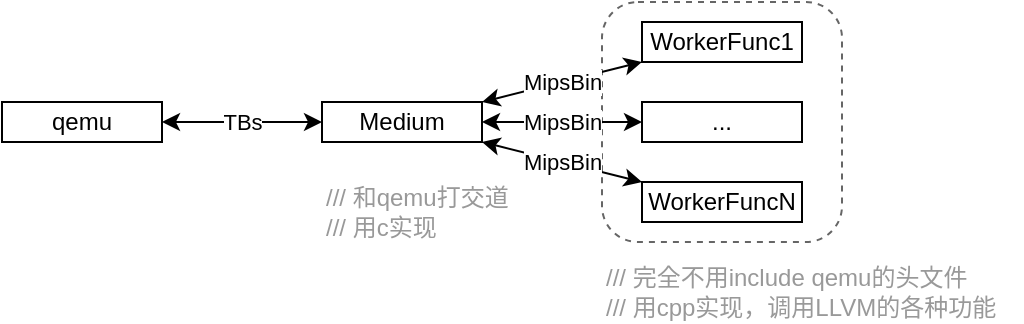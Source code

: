 <mxfile version="12.3.2" type="device" pages="1">
  <diagram id="WLA-NcyHlWeGNWzduYpU" name="Page-1">
    <mxGraphModel dx="653" dy="403" grid="1" gridSize="10" guides="0" tooltips="1" connect="1" arrows="1" fold="1" page="1" pageScale="1" pageWidth="827" pageHeight="1169" math="0" shadow="0">
      <root>
        <mxCell id="0"/>
        <mxCell id="1" parent="0"/>
        <mxCell id="UYvX5YDcw8MQ0DAXOoVj-12" value="" style="rounded=1;whiteSpace=wrap;html=1;fillColor=none;dashed=1;strokeColor=#666666;fontColor=#333333;" vertex="1" parent="1">
          <mxGeometry x="380" y="30" width="120" height="120" as="geometry"/>
        </mxCell>
        <mxCell id="UYvX5YDcw8MQ0DAXOoVj-1" value="qemu" style="rounded=0;whiteSpace=wrap;html=1;" vertex="1" parent="1">
          <mxGeometry x="80" y="80" width="80" height="20" as="geometry"/>
        </mxCell>
        <mxCell id="UYvX5YDcw8MQ0DAXOoVj-2" value="Medium" style="rounded=0;whiteSpace=wrap;html=1;" vertex="1" parent="1">
          <mxGeometry x="240" y="80" width="80" height="20" as="geometry"/>
        </mxCell>
        <mxCell id="UYvX5YDcw8MQ0DAXOoVj-3" value="WorkerFunc1" style="rounded=0;whiteSpace=wrap;html=1;" vertex="1" parent="1">
          <mxGeometry x="400" y="40" width="80" height="20" as="geometry"/>
        </mxCell>
        <mxCell id="UYvX5YDcw8MQ0DAXOoVj-4" value="..." style="rounded=0;whiteSpace=wrap;html=1;" vertex="1" parent="1">
          <mxGeometry x="400" y="80" width="80" height="20" as="geometry"/>
        </mxCell>
        <mxCell id="UYvX5YDcw8MQ0DAXOoVj-5" value="WorkerFuncN" style="rounded=0;whiteSpace=wrap;html=1;" vertex="1" parent="1">
          <mxGeometry x="400" y="120" width="80" height="20" as="geometry"/>
        </mxCell>
        <mxCell id="UYvX5YDcw8MQ0DAXOoVj-7" value="TBs" style="endArrow=classic;startArrow=classic;html=1;" edge="1" parent="1" source="UYvX5YDcw8MQ0DAXOoVj-1" target="UYvX5YDcw8MQ0DAXOoVj-2">
          <mxGeometry width="50" height="50" relative="1" as="geometry">
            <mxPoint x="100" y="160" as="sourcePoint"/>
            <mxPoint x="150" y="110" as="targetPoint"/>
          </mxGeometry>
        </mxCell>
        <mxCell id="UYvX5YDcw8MQ0DAXOoVj-8" value="MipsBin" style="endArrow=classic;startArrow=classic;html=1;" edge="1" parent="1" source="UYvX5YDcw8MQ0DAXOoVj-2" target="UYvX5YDcw8MQ0DAXOoVj-3">
          <mxGeometry width="50" height="50" relative="1" as="geometry">
            <mxPoint x="300" y="70" as="sourcePoint"/>
            <mxPoint x="350" y="20" as="targetPoint"/>
          </mxGeometry>
        </mxCell>
        <mxCell id="UYvX5YDcw8MQ0DAXOoVj-9" value="MipsBin" style="endArrow=classic;startArrow=classic;html=1;" edge="1" parent="1" source="UYvX5YDcw8MQ0DAXOoVj-2" target="UYvX5YDcw8MQ0DAXOoVj-4">
          <mxGeometry width="50" height="50" relative="1" as="geometry">
            <mxPoint x="330" y="90" as="sourcePoint"/>
            <mxPoint x="410" y="70" as="targetPoint"/>
          </mxGeometry>
        </mxCell>
        <mxCell id="UYvX5YDcw8MQ0DAXOoVj-10" value="MipsBin" style="endArrow=classic;startArrow=classic;html=1;" edge="1" parent="1" source="UYvX5YDcw8MQ0DAXOoVj-2" target="UYvX5YDcw8MQ0DAXOoVj-5">
          <mxGeometry width="50" height="50" relative="1" as="geometry">
            <mxPoint x="340" y="100" as="sourcePoint"/>
            <mxPoint x="420" y="80" as="targetPoint"/>
          </mxGeometry>
        </mxCell>
        <mxCell id="UYvX5YDcw8MQ0DAXOoVj-14" value="&lt;font color=&quot;#999999&quot;&gt;/// 完全不用include qemu的头文件&lt;br&gt;/// 用cpp实现，调用LLVM的各种功能&lt;br&gt;&lt;/font&gt;" style="text;html=1;align=left;verticalAlign=middle;resizable=0;points=[];;autosize=1;" vertex="1" parent="1">
          <mxGeometry x="380" y="160" width="210" height="30" as="geometry"/>
        </mxCell>
        <mxCell id="UYvX5YDcw8MQ0DAXOoVj-15" value="&lt;font color=&quot;#999999&quot;&gt;/// 和qemu打交道&lt;br&gt;/// 用c实现&lt;br&gt;&lt;/font&gt;" style="text;html=1;align=left;verticalAlign=middle;resizable=0;points=[];;autosize=1;" vertex="1" parent="1">
          <mxGeometry x="240" y="120" width="110" height="30" as="geometry"/>
        </mxCell>
      </root>
    </mxGraphModel>
  </diagram>
</mxfile>
